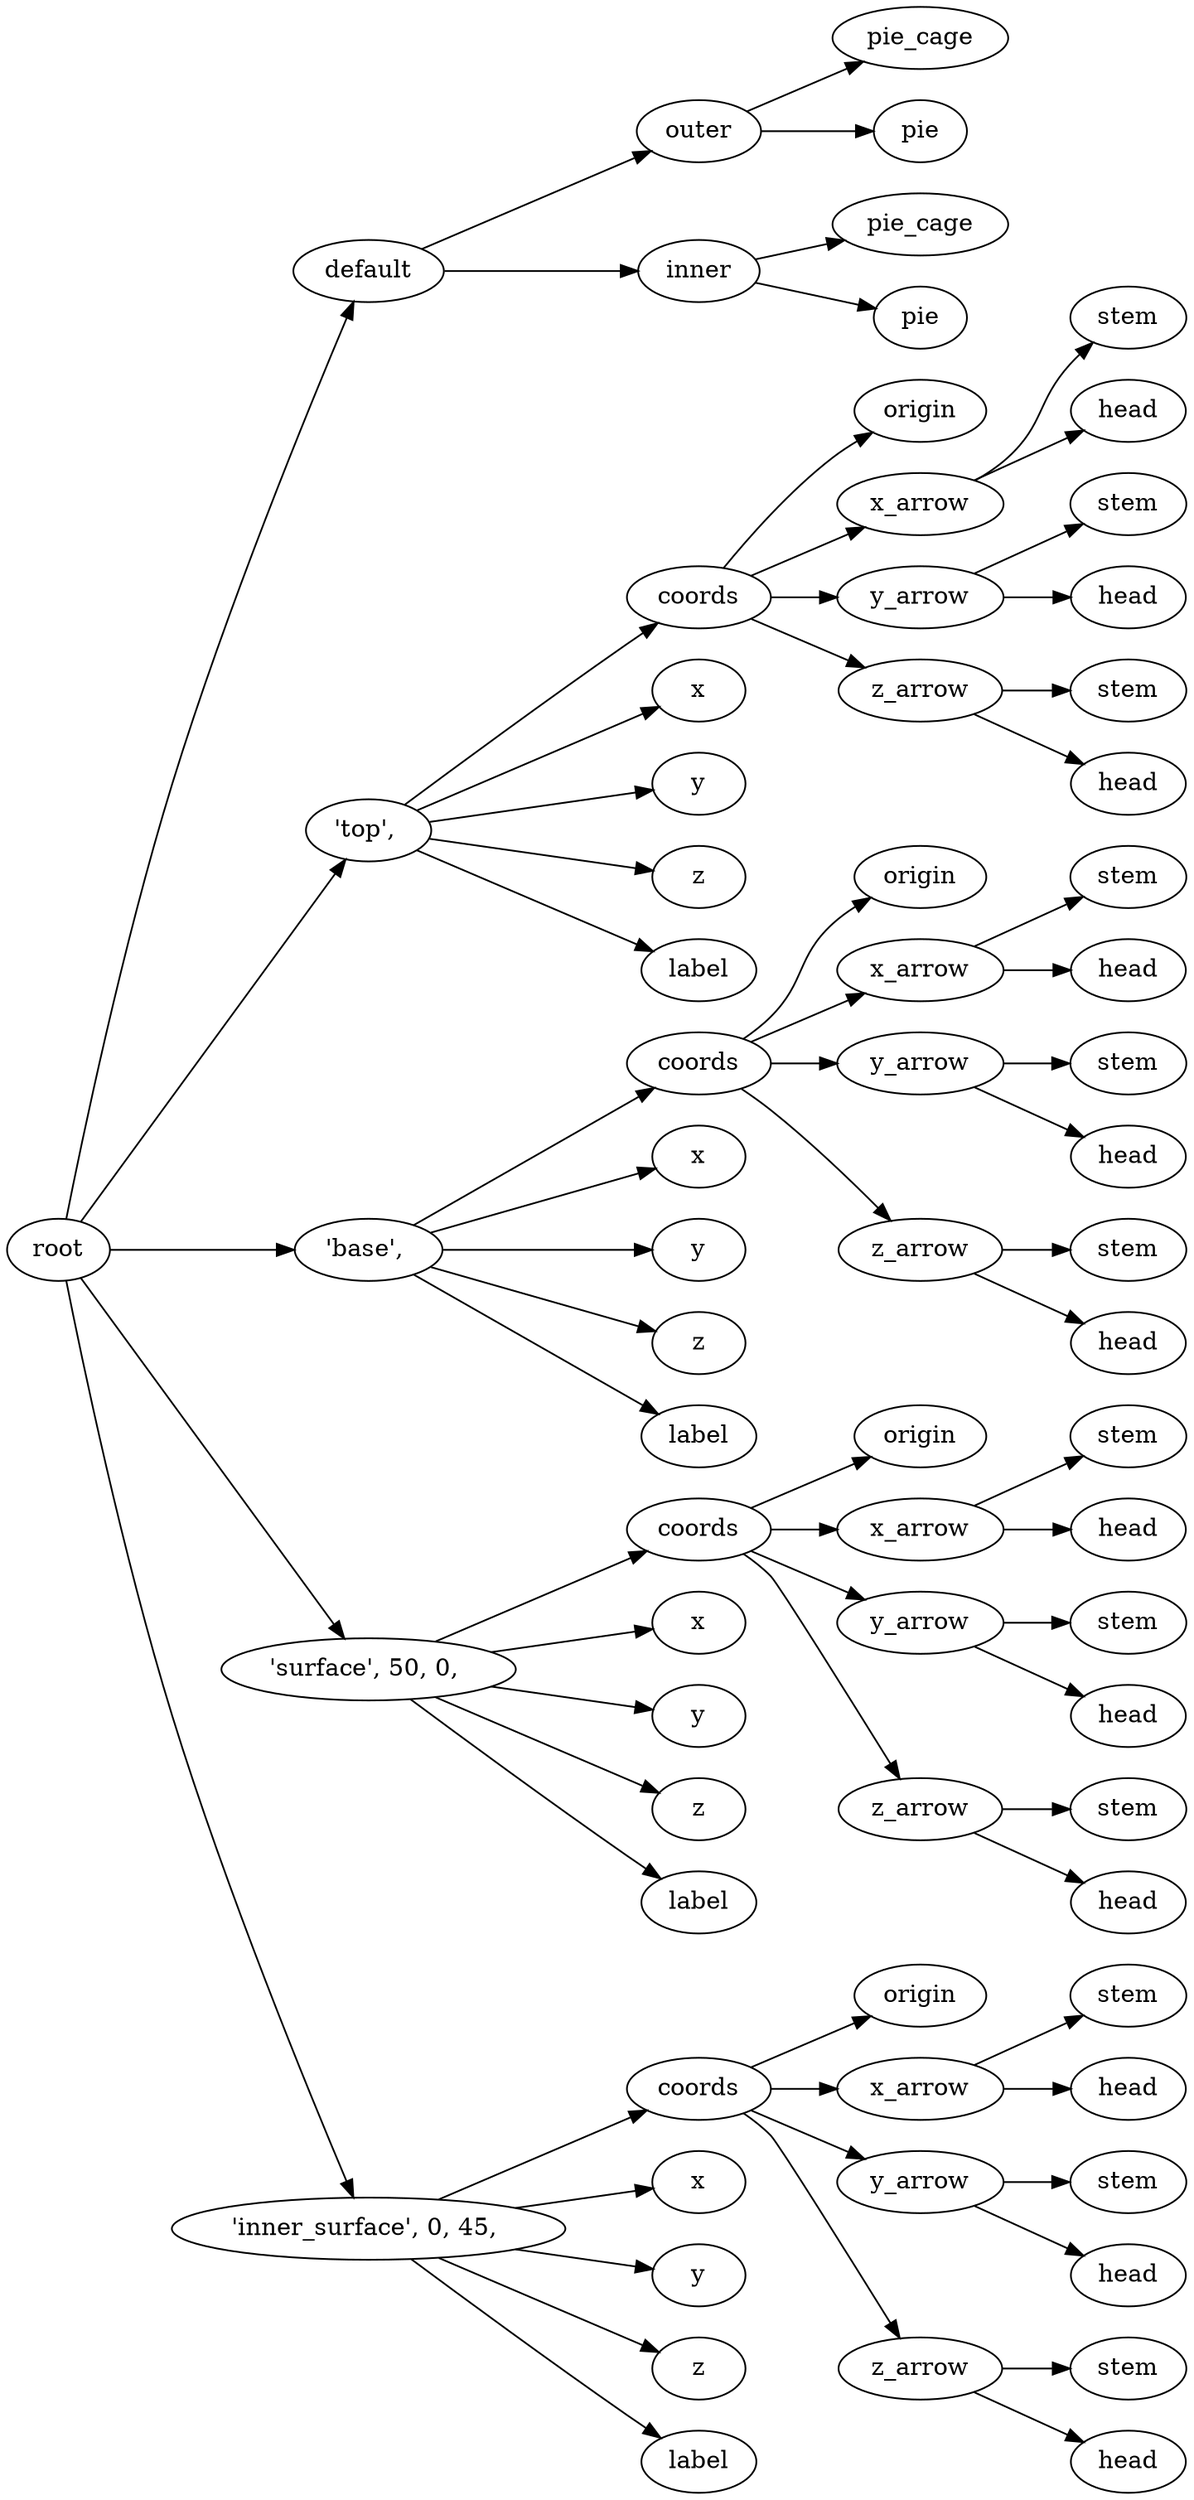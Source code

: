digraph default {
	graph [rankdir=LR]
	root_37 [label=root href="javascript:s=&quot;\(\)\nNone&quot;; console.log(s); alert(s);"]
	default_38 [label=default href="javascript:s=&quot;\(&#x27;default&#x27;,\)\nPipe&quot;; console.log(s); alert(s);" tooltip=Pipe]
	outer_39 [label=outer href="javascript:s=&quot;\(&#x27;default&#x27;,\ &#x27;outer&#x27;\)\nPie&quot;; console.log(s); alert(s);" tooltip=Pie]
	pie_cage_40 [label=pie_cage href="javascript:s=&quot;\(&#x27;default&#x27;,\ &#x27;outer&#x27;,\ &#x27;pie_cage&#x27;\)\nCylinder&quot;; console.log(s); alert(s);" tooltip=Cylinder]
	pie_41 [label=pie href="javascript:s=&quot;\(&#x27;default&#x27;,\ &#x27;outer&#x27;,\ &#x27;pie&#x27;\)\nRotateExtrude&quot;; console.log(s); alert(s);" tooltip=RotateExtrude]
	inner_42 [label=inner href="javascript:s=&quot;\(&#x27;default&#x27;,\ &#x27;inner&#x27;\)\nPie&quot;; console.log(s); alert(s);" tooltip=Pie]
	pie_cage_43 [label=pie_cage href="javascript:s=&quot;\(&#x27;default&#x27;,\ &#x27;inner&#x27;,\ &#x27;pie_cage&#x27;\)\nCylinder&quot;; console.log(s); alert(s);" tooltip=Cylinder]
	pie_44 [label=pie href="javascript:s=&quot;\(&#x27;default&#x27;,\ &#x27;inner&#x27;,\ &#x27;pie&#x27;\)\nRotateExtrude&quot;; console.log(s); alert(s);" tooltip=RotateExtrude]
	45 [label="'top',\ " href="javascript:s=&quot;\(&quot;&#x27;top&#x27;,\ &quot;,\)\nAnnotatedCoordinates&quot;; console.log(s); alert(s);" tooltip=AnnotatedCoordinates]
	coords_46 [label=coords href="javascript:s=&quot;\(&quot;&#x27;top&#x27;,\ &quot;,\ &#x27;coords&#x27;\)\nCoordinates&quot;; console.log(s); alert(s);" tooltip=Coordinates]
	origin_47 [label=origin href="javascript:s=&quot;\(&quot;&#x27;top&#x27;,\ &quot;,\ &#x27;coords&#x27;,\ &#x27;origin&#x27;\)\nCoordinatesCage&quot;; console.log(s); alert(s);" tooltip=CoordinatesCage]
	x_arrow_48 [label=x_arrow href="javascript:s=&quot;\(&quot;&#x27;top&#x27;,\ &quot;,\ &#x27;coords&#x27;,\ &#x27;x_arrow&#x27;\)\nArrow&quot;; console.log(s); alert(s);" tooltip=Arrow]
	stem_49 [label=stem href="javascript:s=&quot;\(&quot;&#x27;top&#x27;,\ &quot;,\ &#x27;coords&#x27;,\ &#x27;x_arrow&#x27;,\ &#x27;stem&#x27;\)\nCone&quot;; console.log(s); alert(s);" tooltip=Cone]
	head_50 [label=head href="javascript:s=&quot;\(&quot;&#x27;top&#x27;,\ &quot;,\ &#x27;coords&#x27;,\ &#x27;x_arrow&#x27;,\ &#x27;head&#x27;\)\nCone&quot;; console.log(s); alert(s);" tooltip=Cone]
	y_arrow_51 [label=y_arrow href="javascript:s=&quot;\(&quot;&#x27;top&#x27;,\ &quot;,\ &#x27;coords&#x27;,\ &#x27;y_arrow&#x27;\)\nArrow&quot;; console.log(s); alert(s);" tooltip=Arrow]
	stem_52 [label=stem href="javascript:s=&quot;\(&quot;&#x27;top&#x27;,\ &quot;,\ &#x27;coords&#x27;,\ &#x27;y_arrow&#x27;,\ &#x27;stem&#x27;\)\nCone&quot;; console.log(s); alert(s);" tooltip=Cone]
	head_53 [label=head href="javascript:s=&quot;\(&quot;&#x27;top&#x27;,\ &quot;,\ &#x27;coords&#x27;,\ &#x27;y_arrow&#x27;,\ &#x27;head&#x27;\)\nCone&quot;; console.log(s); alert(s);" tooltip=Cone]
	z_arrow_54 [label=z_arrow href="javascript:s=&quot;\(&quot;&#x27;top&#x27;,\ &quot;,\ &#x27;coords&#x27;,\ &#x27;z_arrow&#x27;\)\nArrow&quot;; console.log(s); alert(s);" tooltip=Arrow]
	stem_55 [label=stem href="javascript:s=&quot;\(&quot;&#x27;top&#x27;,\ &quot;,\ &#x27;coords&#x27;,\ &#x27;z_arrow&#x27;,\ &#x27;stem&#x27;\)\nCone&quot;; console.log(s); alert(s);" tooltip=Cone]
	head_56 [label=head href="javascript:s=&quot;\(&quot;&#x27;top&#x27;,\ &quot;,\ &#x27;coords&#x27;,\ &#x27;z_arrow&#x27;,\ &#x27;head&#x27;\)\nCone&quot;; console.log(s); alert(s);" tooltip=Cone]
	x_57 [label=x href="javascript:s=&quot;\(&quot;&#x27;top&#x27;,\ &quot;,\ &#x27;x&#x27;\)\nText&quot;; console.log(s); alert(s);" tooltip=Text]
	y_58 [label=y href="javascript:s=&quot;\(&quot;&#x27;top&#x27;,\ &quot;,\ &#x27;y&#x27;\)\nText&quot;; console.log(s); alert(s);" tooltip=Text]
	z_59 [label=z href="javascript:s=&quot;\(&quot;&#x27;top&#x27;,\ &quot;,\ &#x27;z&#x27;\)\nText&quot;; console.log(s); alert(s);" tooltip=Text]
	label_60 [label=label href="javascript:s=&quot;\(&quot;&#x27;top&#x27;,\ &quot;,\ &#x27;label&#x27;\)\nText&quot;; console.log(s); alert(s);" tooltip=Text]
	61 [label="'base',\ " href="javascript:s=&quot;\(&quot;&#x27;base&#x27;,\ &quot;,\)\nAnnotatedCoordinates&quot;; console.log(s); alert(s);" tooltip=AnnotatedCoordinates]
	coords_62 [label=coords href="javascript:s=&quot;\(&quot;&#x27;base&#x27;,\ &quot;,\ &#x27;coords&#x27;\)\nCoordinates&quot;; console.log(s); alert(s);" tooltip=Coordinates]
	origin_63 [label=origin href="javascript:s=&quot;\(&quot;&#x27;base&#x27;,\ &quot;,\ &#x27;coords&#x27;,\ &#x27;origin&#x27;\)\nCoordinatesCage&quot;; console.log(s); alert(s);" tooltip=CoordinatesCage]
	x_arrow_64 [label=x_arrow href="javascript:s=&quot;\(&quot;&#x27;base&#x27;,\ &quot;,\ &#x27;coords&#x27;,\ &#x27;x_arrow&#x27;\)\nArrow&quot;; console.log(s); alert(s);" tooltip=Arrow]
	stem_65 [label=stem href="javascript:s=&quot;\(&quot;&#x27;base&#x27;,\ &quot;,\ &#x27;coords&#x27;,\ &#x27;x_arrow&#x27;,\ &#x27;stem&#x27;\)\nCone&quot;; console.log(s); alert(s);" tooltip=Cone]
	head_66 [label=head href="javascript:s=&quot;\(&quot;&#x27;base&#x27;,\ &quot;,\ &#x27;coords&#x27;,\ &#x27;x_arrow&#x27;,\ &#x27;head&#x27;\)\nCone&quot;; console.log(s); alert(s);" tooltip=Cone]
	y_arrow_67 [label=y_arrow href="javascript:s=&quot;\(&quot;&#x27;base&#x27;,\ &quot;,\ &#x27;coords&#x27;,\ &#x27;y_arrow&#x27;\)\nArrow&quot;; console.log(s); alert(s);" tooltip=Arrow]
	stem_68 [label=stem href="javascript:s=&quot;\(&quot;&#x27;base&#x27;,\ &quot;,\ &#x27;coords&#x27;,\ &#x27;y_arrow&#x27;,\ &#x27;stem&#x27;\)\nCone&quot;; console.log(s); alert(s);" tooltip=Cone]
	head_69 [label=head href="javascript:s=&quot;\(&quot;&#x27;base&#x27;,\ &quot;,\ &#x27;coords&#x27;,\ &#x27;y_arrow&#x27;,\ &#x27;head&#x27;\)\nCone&quot;; console.log(s); alert(s);" tooltip=Cone]
	z_arrow_70 [label=z_arrow href="javascript:s=&quot;\(&quot;&#x27;base&#x27;,\ &quot;,\ &#x27;coords&#x27;,\ &#x27;z_arrow&#x27;\)\nArrow&quot;; console.log(s); alert(s);" tooltip=Arrow]
	stem_71 [label=stem href="javascript:s=&quot;\(&quot;&#x27;base&#x27;,\ &quot;,\ &#x27;coords&#x27;,\ &#x27;z_arrow&#x27;,\ &#x27;stem&#x27;\)\nCone&quot;; console.log(s); alert(s);" tooltip=Cone]
	head_72 [label=head href="javascript:s=&quot;\(&quot;&#x27;base&#x27;,\ &quot;,\ &#x27;coords&#x27;,\ &#x27;z_arrow&#x27;,\ &#x27;head&#x27;\)\nCone&quot;; console.log(s); alert(s);" tooltip=Cone]
	x_73 [label=x href="javascript:s=&quot;\(&quot;&#x27;base&#x27;,\ &quot;,\ &#x27;x&#x27;\)\nText&quot;; console.log(s); alert(s);" tooltip=Text]
	y_74 [label=y href="javascript:s=&quot;\(&quot;&#x27;base&#x27;,\ &quot;,\ &#x27;y&#x27;\)\nText&quot;; console.log(s); alert(s);" tooltip=Text]
	z_75 [label=z href="javascript:s=&quot;\(&quot;&#x27;base&#x27;,\ &quot;,\ &#x27;z&#x27;\)\nText&quot;; console.log(s); alert(s);" tooltip=Text]
	label_76 [label=label href="javascript:s=&quot;\(&quot;&#x27;base&#x27;,\ &quot;,\ &#x27;label&#x27;\)\nText&quot;; console.log(s); alert(s);" tooltip=Text]
	77 [label="'surface',\ 50,\ 0,\ " href="javascript:s=&quot;\(&quot;&#x27;surface&#x27;,\ 50,\ 0,\ &quot;,\)\nAnnotatedCoordinates&quot;; console.log(s); alert(s);" tooltip=AnnotatedCoordinates]
	coords_78 [label=coords href="javascript:s=&quot;\(&quot;&#x27;surface&#x27;,\ 50,\ 0,\ &quot;,\ &#x27;coords&#x27;\)\nCoordinates&quot;; console.log(s); alert(s);" tooltip=Coordinates]
	origin_79 [label=origin href="javascript:s=&quot;\(&quot;&#x27;surface&#x27;,\ 50,\ 0,\ &quot;,\ &#x27;coords&#x27;,\ &#x27;origin&#x27;\)\nCoordinatesCage&quot;; console.log(s); alert(s);" tooltip=CoordinatesCage]
	x_arrow_80 [label=x_arrow href="javascript:s=&quot;\(&quot;&#x27;surface&#x27;,\ 50,\ 0,\ &quot;,\ &#x27;coords&#x27;,\ &#x27;x_arrow&#x27;\)\nArrow&quot;; console.log(s); alert(s);" tooltip=Arrow]
	stem_81 [label=stem href="javascript:s=&quot;\(&quot;&#x27;surface&#x27;,\ 50,\ 0,\ &quot;,\ &#x27;coords&#x27;,\ &#x27;x_arrow&#x27;,\ &#x27;stem&#x27;\)\nCone&quot;; console.log(s); alert(s);" tooltip=Cone]
	head_82 [label=head href="javascript:s=&quot;\(&quot;&#x27;surface&#x27;,\ 50,\ 0,\ &quot;,\ &#x27;coords&#x27;,\ &#x27;x_arrow&#x27;,\ &#x27;head&#x27;\)\nCone&quot;; console.log(s); alert(s);" tooltip=Cone]
	y_arrow_83 [label=y_arrow href="javascript:s=&quot;\(&quot;&#x27;surface&#x27;,\ 50,\ 0,\ &quot;,\ &#x27;coords&#x27;,\ &#x27;y_arrow&#x27;\)\nArrow&quot;; console.log(s); alert(s);" tooltip=Arrow]
	stem_84 [label=stem href="javascript:s=&quot;\(&quot;&#x27;surface&#x27;,\ 50,\ 0,\ &quot;,\ &#x27;coords&#x27;,\ &#x27;y_arrow&#x27;,\ &#x27;stem&#x27;\)\nCone&quot;; console.log(s); alert(s);" tooltip=Cone]
	head_85 [label=head href="javascript:s=&quot;\(&quot;&#x27;surface&#x27;,\ 50,\ 0,\ &quot;,\ &#x27;coords&#x27;,\ &#x27;y_arrow&#x27;,\ &#x27;head&#x27;\)\nCone&quot;; console.log(s); alert(s);" tooltip=Cone]
	z_arrow_86 [label=z_arrow href="javascript:s=&quot;\(&quot;&#x27;surface&#x27;,\ 50,\ 0,\ &quot;,\ &#x27;coords&#x27;,\ &#x27;z_arrow&#x27;\)\nArrow&quot;; console.log(s); alert(s);" tooltip=Arrow]
	stem_87 [label=stem href="javascript:s=&quot;\(&quot;&#x27;surface&#x27;,\ 50,\ 0,\ &quot;,\ &#x27;coords&#x27;,\ &#x27;z_arrow&#x27;,\ &#x27;stem&#x27;\)\nCone&quot;; console.log(s); alert(s);" tooltip=Cone]
	head_88 [label=head href="javascript:s=&quot;\(&quot;&#x27;surface&#x27;,\ 50,\ 0,\ &quot;,\ &#x27;coords&#x27;,\ &#x27;z_arrow&#x27;,\ &#x27;head&#x27;\)\nCone&quot;; console.log(s); alert(s);" tooltip=Cone]
	x_89 [label=x href="javascript:s=&quot;\(&quot;&#x27;surface&#x27;,\ 50,\ 0,\ &quot;,\ &#x27;x&#x27;\)\nText&quot;; console.log(s); alert(s);" tooltip=Text]
	y_90 [label=y href="javascript:s=&quot;\(&quot;&#x27;surface&#x27;,\ 50,\ 0,\ &quot;,\ &#x27;y&#x27;\)\nText&quot;; console.log(s); alert(s);" tooltip=Text]
	z_91 [label=z href="javascript:s=&quot;\(&quot;&#x27;surface&#x27;,\ 50,\ 0,\ &quot;,\ &#x27;z&#x27;\)\nText&quot;; console.log(s); alert(s);" tooltip=Text]
	label_92 [label=label href="javascript:s=&quot;\(&quot;&#x27;surface&#x27;,\ 50,\ 0,\ &quot;,\ &#x27;label&#x27;\)\nText&quot;; console.log(s); alert(s);" tooltip=Text]
	93 [label="'inner_surface',\ 0,\ 45,\ " href="javascript:s=&quot;\(&quot;&#x27;inner_surface&#x27;,\ 0,\ 45,\ &quot;,\)\nAnnotatedCoordinates&quot;; console.log(s); alert(s);" tooltip=AnnotatedCoordinates]
	coords_94 [label=coords href="javascript:s=&quot;\(&quot;&#x27;inner_surface&#x27;,\ 0,\ 45,\ &quot;,\ &#x27;coords&#x27;\)\nCoordinates&quot;; console.log(s); alert(s);" tooltip=Coordinates]
	origin_95 [label=origin href="javascript:s=&quot;\(&quot;&#x27;inner_surface&#x27;,\ 0,\ 45,\ &quot;,\ &#x27;coords&#x27;,\ &#x27;origin&#x27;\)\nCoordinatesCage&quot;; console.log(s); alert(s);" tooltip=CoordinatesCage]
	x_arrow_96 [label=x_arrow href="javascript:s=&quot;\(&quot;&#x27;inner_surface&#x27;,\ 0,\ 45,\ &quot;,\ &#x27;coords&#x27;,\ &#x27;x_arrow&#x27;\)\nArrow&quot;; console.log(s); alert(s);" tooltip=Arrow]
	stem_97 [label=stem href="javascript:s=&quot;\(&quot;&#x27;inner_surface&#x27;,\ 0,\ 45,\ &quot;,\ &#x27;coords&#x27;,\ &#x27;x_arrow&#x27;,\ &#x27;stem&#x27;\)\nCone&quot;; console.log(s); alert(s);" tooltip=Cone]
	head_98 [label=head href="javascript:s=&quot;\(&quot;&#x27;inner_surface&#x27;,\ 0,\ 45,\ &quot;,\ &#x27;coords&#x27;,\ &#x27;x_arrow&#x27;,\ &#x27;head&#x27;\)\nCone&quot;; console.log(s); alert(s);" tooltip=Cone]
	y_arrow_99 [label=y_arrow href="javascript:s=&quot;\(&quot;&#x27;inner_surface&#x27;,\ 0,\ 45,\ &quot;,\ &#x27;coords&#x27;,\ &#x27;y_arrow&#x27;\)\nArrow&quot;; console.log(s); alert(s);" tooltip=Arrow]
	stem_100 [label=stem href="javascript:s=&quot;\(&quot;&#x27;inner_surface&#x27;,\ 0,\ 45,\ &quot;,\ &#x27;coords&#x27;,\ &#x27;y_arrow&#x27;,\ &#x27;stem&#x27;\)\nCone&quot;; console.log(s); alert(s);" tooltip=Cone]
	head_101 [label=head href="javascript:s=&quot;\(&quot;&#x27;inner_surface&#x27;,\ 0,\ 45,\ &quot;,\ &#x27;coords&#x27;,\ &#x27;y_arrow&#x27;,\ &#x27;head&#x27;\)\nCone&quot;; console.log(s); alert(s);" tooltip=Cone]
	z_arrow_102 [label=z_arrow href="javascript:s=&quot;\(&quot;&#x27;inner_surface&#x27;,\ 0,\ 45,\ &quot;,\ &#x27;coords&#x27;,\ &#x27;z_arrow&#x27;\)\nArrow&quot;; console.log(s); alert(s);" tooltip=Arrow]
	stem_103 [label=stem href="javascript:s=&quot;\(&quot;&#x27;inner_surface&#x27;,\ 0,\ 45,\ &quot;,\ &#x27;coords&#x27;,\ &#x27;z_arrow&#x27;,\ &#x27;stem&#x27;\)\nCone&quot;; console.log(s); alert(s);" tooltip=Cone]
	head_104 [label=head href="javascript:s=&quot;\(&quot;&#x27;inner_surface&#x27;,\ 0,\ 45,\ &quot;,\ &#x27;coords&#x27;,\ &#x27;z_arrow&#x27;,\ &#x27;head&#x27;\)\nCone&quot;; console.log(s); alert(s);" tooltip=Cone]
	x_105 [label=x href="javascript:s=&quot;\(&quot;&#x27;inner_surface&#x27;,\ 0,\ 45,\ &quot;,\ &#x27;x&#x27;\)\nText&quot;; console.log(s); alert(s);" tooltip=Text]
	y_106 [label=y href="javascript:s=&quot;\(&quot;&#x27;inner_surface&#x27;,\ 0,\ 45,\ &quot;,\ &#x27;y&#x27;\)\nText&quot;; console.log(s); alert(s);" tooltip=Text]
	z_107 [label=z href="javascript:s=&quot;\(&quot;&#x27;inner_surface&#x27;,\ 0,\ 45,\ &quot;,\ &#x27;z&#x27;\)\nText&quot;; console.log(s); alert(s);" tooltip=Text]
	label_108 [label=label href="javascript:s=&quot;\(&quot;&#x27;inner_surface&#x27;,\ 0,\ 45,\ &quot;,\ &#x27;label&#x27;\)\nText&quot;; console.log(s); alert(s);" tooltip=Text]
	root_37 -> default_38
	default_38 -> outer_39
	outer_39 -> pie_cage_40
	outer_39 -> pie_41
	default_38 -> inner_42
	inner_42 -> pie_cage_43
	inner_42 -> pie_44
	root_37 -> 45
	45 -> coords_46
	coords_46 -> origin_47
	coords_46 -> x_arrow_48
	x_arrow_48 -> stem_49
	x_arrow_48 -> head_50
	coords_46 -> y_arrow_51
	y_arrow_51 -> stem_52
	y_arrow_51 -> head_53
	coords_46 -> z_arrow_54
	z_arrow_54 -> stem_55
	z_arrow_54 -> head_56
	45 -> x_57
	45 -> y_58
	45 -> z_59
	45 -> label_60
	root_37 -> 61
	61 -> coords_62
	coords_62 -> origin_63
	coords_62 -> x_arrow_64
	x_arrow_64 -> stem_65
	x_arrow_64 -> head_66
	coords_62 -> y_arrow_67
	y_arrow_67 -> stem_68
	y_arrow_67 -> head_69
	coords_62 -> z_arrow_70
	z_arrow_70 -> stem_71
	z_arrow_70 -> head_72
	61 -> x_73
	61 -> y_74
	61 -> z_75
	61 -> label_76
	root_37 -> 77
	77 -> coords_78
	coords_78 -> origin_79
	coords_78 -> x_arrow_80
	x_arrow_80 -> stem_81
	x_arrow_80 -> head_82
	coords_78 -> y_arrow_83
	y_arrow_83 -> stem_84
	y_arrow_83 -> head_85
	coords_78 -> z_arrow_86
	z_arrow_86 -> stem_87
	z_arrow_86 -> head_88
	77 -> x_89
	77 -> y_90
	77 -> z_91
	77 -> label_92
	root_37 -> 93
	93 -> coords_94
	coords_94 -> origin_95
	coords_94 -> x_arrow_96
	x_arrow_96 -> stem_97
	x_arrow_96 -> head_98
	coords_94 -> y_arrow_99
	y_arrow_99 -> stem_100
	y_arrow_99 -> head_101
	coords_94 -> z_arrow_102
	z_arrow_102 -> stem_103
	z_arrow_102 -> head_104
	93 -> x_105
	93 -> y_106
	93 -> z_107
	93 -> label_108
}
